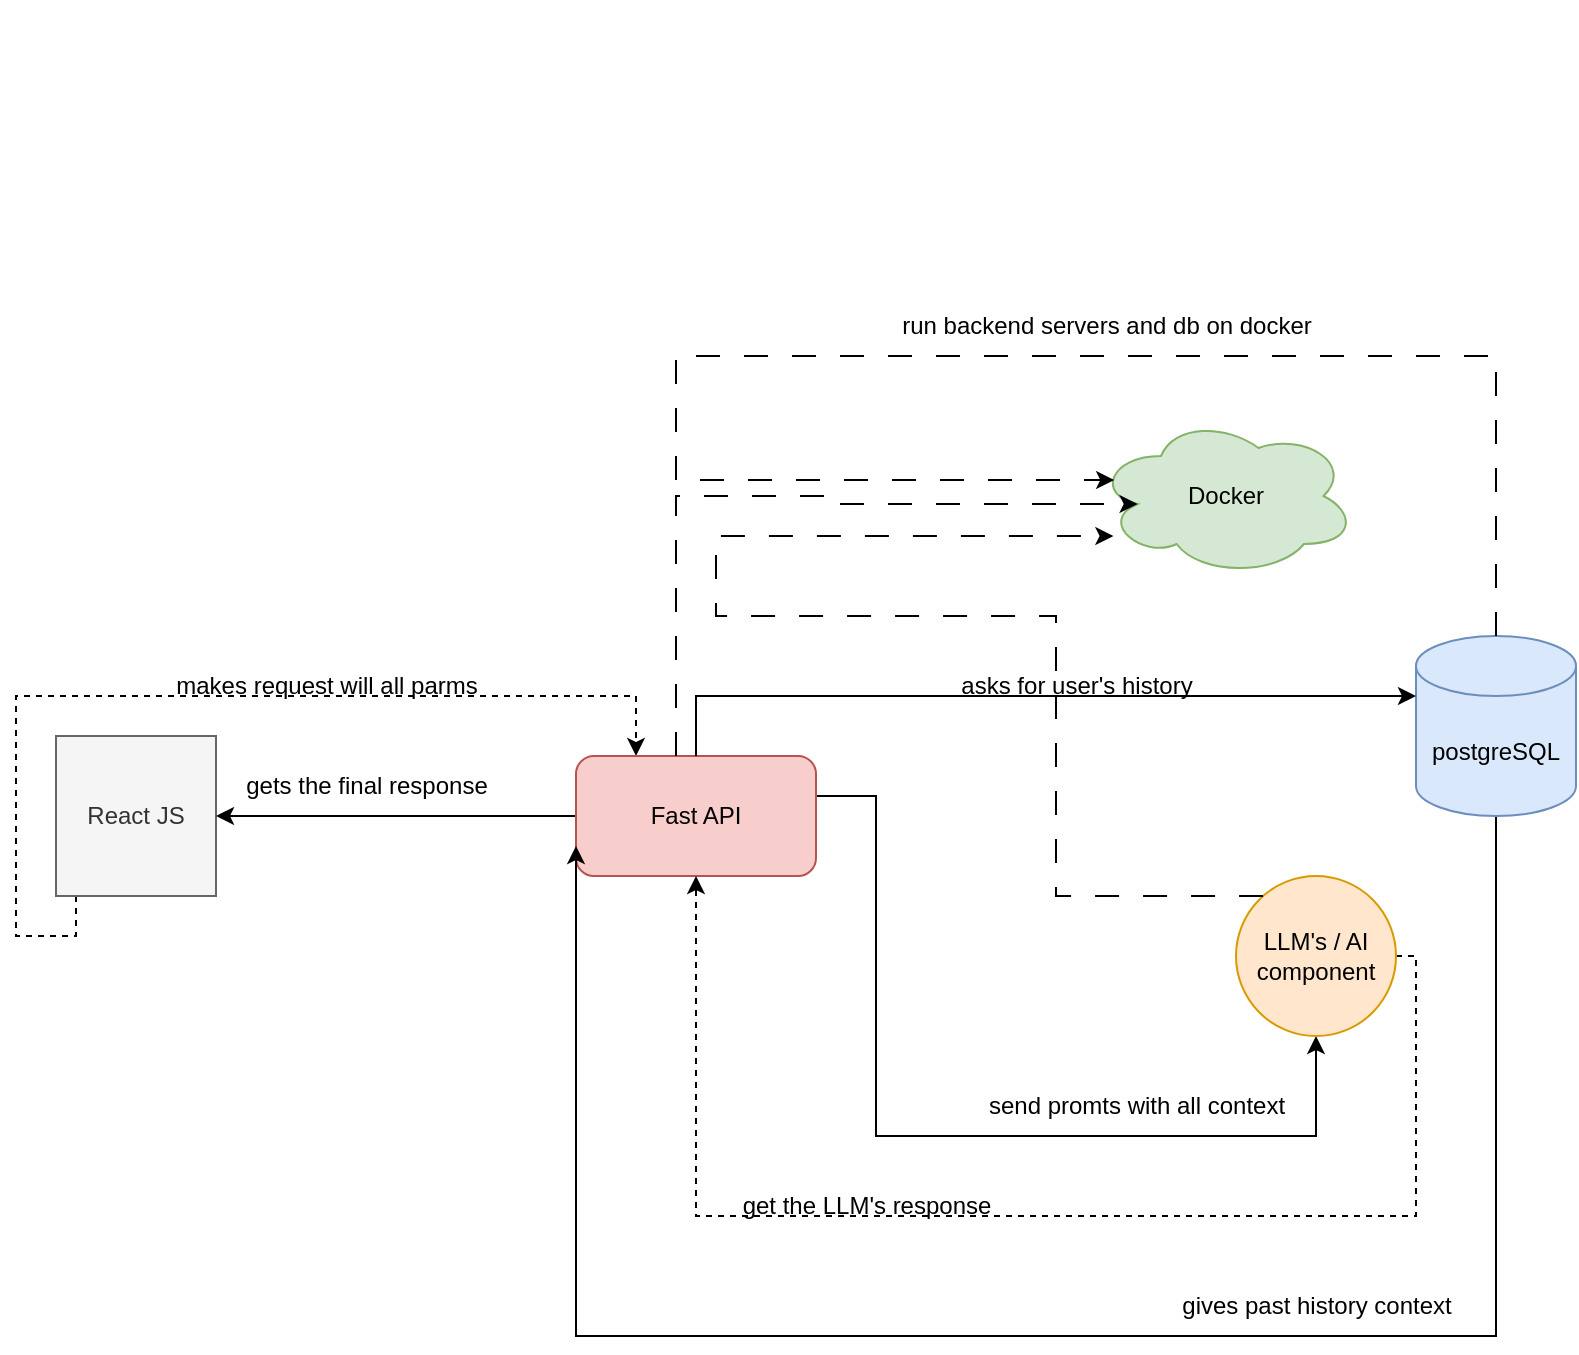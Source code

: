 <mxfile version="26.1.0">
  <diagram name="Page-1" id="DrakwmmYgBWbHN1CZ336">
    <mxGraphModel dx="708" dy="852" grid="1" gridSize="10" guides="1" tooltips="1" connect="1" arrows="1" fold="1" page="1" pageScale="1" pageWidth="850" pageHeight="1100" math="0" shadow="0">
      <root>
        <mxCell id="0" />
        <mxCell id="1" parent="0" />
        <mxCell id="8" value="" style="whiteSpace=wrap;strokeWidth=2;" parent="1" vertex="1">
          <mxGeometry x="1340" y="73" width="320" as="geometry" />
        </mxCell>
        <mxCell id="16" value="" style="curved=1;dashed=1;dashPattern=2 3;startArrow=none;endArrow=none;exitX=1;exitY=0.25;entryX=-Infinity;entryY=Infinity;" parent="1" target="7" edge="1">
          <mxGeometry relative="1" as="geometry">
            <Array as="points">
              <mxPoint x="1464" y="55" />
            </Array>
            <mxPoint x="1296.0" y="68.5" as="sourcePoint" />
          </mxGeometry>
        </mxCell>
        <mxCell id="17" value="Hosted on Cloud" style="curved=1;dashed=1;dashPattern=2 3;startArrow=none;endArrow=none;exitX=-Infinity;exitY=Infinity;entryX=0.5;entryY=1;entryDx=0;entryDy=0;" parent="1" source="7" edge="1">
          <mxGeometry x="NaN" y="NaN" relative="1" as="geometry">
            <Array as="points">
              <mxPoint x="1574" y="55" />
              <mxPoint x="1310" y="160" />
            </Array>
            <mxPoint x="1223" y="109.0" as="targetPoint" />
            <mxPoint x="NaN" y="NaN" as="offset" />
          </mxGeometry>
        </mxCell>
        <mxCell id="18" value="" style="curved=1;dashed=1;dashPattern=2 3;startArrow=none;endArrow=block;exitX=-Infinity;exitY=-Infinity;entryX=1;entryY=0.73;" parent="1" source="8" edge="1">
          <mxGeometry relative="1" as="geometry">
            <Array as="points">
              <mxPoint x="1574" y="90" />
              <mxPoint x="1464" y="90" />
            </Array>
            <mxPoint x="1296.0" y="94.42" as="targetPoint" />
          </mxGeometry>
        </mxCell>
        <mxCell id="I4K8bUHMyf54yhRjTl9c-51" style="edgeStyle=orthogonalEdgeStyle;rounded=0;orthogonalLoop=1;jettySize=auto;html=1;exitX=0.5;exitY=1;exitDx=0;exitDy=0;entryX=0.25;entryY=0;entryDx=0;entryDy=0;dashed=1;" edge="1" parent="1" source="I4K8bUHMyf54yhRjTl9c-19" target="I4K8bUHMyf54yhRjTl9c-20">
          <mxGeometry relative="1" as="geometry">
            <Array as="points">
              <mxPoint x="1060" y="520" />
              <mxPoint x="1060" y="540" />
              <mxPoint x="1030" y="540" />
              <mxPoint x="1030" y="420" />
              <mxPoint x="1340" y="420" />
            </Array>
          </mxGeometry>
        </mxCell>
        <mxCell id="I4K8bUHMyf54yhRjTl9c-19" value="React JS" style="whiteSpace=wrap;html=1;aspect=fixed;fillColor=#f5f5f5;fontColor=#333333;strokeColor=#666666;" vertex="1" parent="1">
          <mxGeometry x="1050" y="440" width="80" height="80" as="geometry" />
        </mxCell>
        <mxCell id="I4K8bUHMyf54yhRjTl9c-21" style="edgeStyle=orthogonalEdgeStyle;rounded=0;orthogonalLoop=1;jettySize=auto;html=1;exitX=0;exitY=0.5;exitDx=0;exitDy=0;" edge="1" parent="1" source="I4K8bUHMyf54yhRjTl9c-20" target="I4K8bUHMyf54yhRjTl9c-19">
          <mxGeometry relative="1" as="geometry" />
        </mxCell>
        <mxCell id="I4K8bUHMyf54yhRjTl9c-31" style="edgeStyle=orthogonalEdgeStyle;rounded=0;orthogonalLoop=1;jettySize=auto;html=1;" edge="1" parent="1" source="I4K8bUHMyf54yhRjTl9c-20" target="I4K8bUHMyf54yhRjTl9c-23">
          <mxGeometry relative="1" as="geometry">
            <Array as="points">
              <mxPoint x="1460" y="470" />
              <mxPoint x="1460" y="640" />
              <mxPoint x="1680" y="640" />
            </Array>
          </mxGeometry>
        </mxCell>
        <mxCell id="I4K8bUHMyf54yhRjTl9c-20" value="Fast API" style="rounded=1;whiteSpace=wrap;html=1;fillColor=#f8cecc;strokeColor=#b85450;" vertex="1" parent="1">
          <mxGeometry x="1310" y="450" width="120" height="60" as="geometry" />
        </mxCell>
        <mxCell id="I4K8bUHMyf54yhRjTl9c-45" style="edgeStyle=orthogonalEdgeStyle;rounded=0;orthogonalLoop=1;jettySize=auto;html=1;exitX=0.5;exitY=1;exitDx=0;exitDy=0;exitPerimeter=0;entryX=0;entryY=0.75;entryDx=0;entryDy=0;" edge="1" parent="1" source="I4K8bUHMyf54yhRjTl9c-22" target="I4K8bUHMyf54yhRjTl9c-20">
          <mxGeometry relative="1" as="geometry">
            <Array as="points">
              <mxPoint x="1770" y="740" />
              <mxPoint x="1310" y="740" />
            </Array>
          </mxGeometry>
        </mxCell>
        <mxCell id="I4K8bUHMyf54yhRjTl9c-22" value="postgreSQL" style="shape=cylinder3;whiteSpace=wrap;html=1;boundedLbl=1;backgroundOutline=1;size=15;fillColor=#dae8fc;strokeColor=#6c8ebf;" vertex="1" parent="1">
          <mxGeometry x="1730" y="390" width="80" height="90" as="geometry" />
        </mxCell>
        <mxCell id="I4K8bUHMyf54yhRjTl9c-41" style="edgeStyle=orthogonalEdgeStyle;rounded=0;orthogonalLoop=1;jettySize=auto;html=1;exitX=1;exitY=0.5;exitDx=0;exitDy=0;entryX=0.5;entryY=1;entryDx=0;entryDy=0;dashed=1;" edge="1" parent="1" source="I4K8bUHMyf54yhRjTl9c-23" target="I4K8bUHMyf54yhRjTl9c-20">
          <mxGeometry relative="1" as="geometry">
            <Array as="points">
              <mxPoint x="1730" y="550" />
              <mxPoint x="1730" y="680" />
              <mxPoint x="1370" y="680" />
            </Array>
          </mxGeometry>
        </mxCell>
        <mxCell id="I4K8bUHMyf54yhRjTl9c-23" value="LLM&#39;s / AI component" style="ellipse;whiteSpace=wrap;html=1;aspect=fixed;fillColor=#ffe6cc;strokeColor=#d79b00;" vertex="1" parent="1">
          <mxGeometry x="1640" y="510" width="80" height="80" as="geometry" />
        </mxCell>
        <mxCell id="I4K8bUHMyf54yhRjTl9c-25" value="Docker" style="ellipse;shape=cloud;whiteSpace=wrap;html=1;fillColor=#d5e8d4;strokeColor=#82b366;" vertex="1" parent="1">
          <mxGeometry x="1570" y="280" width="130" height="80" as="geometry" />
        </mxCell>
        <mxCell id="I4K8bUHMyf54yhRjTl9c-27" style="edgeStyle=orthogonalEdgeStyle;rounded=0;orthogonalLoop=1;jettySize=auto;html=1;entryX=0.16;entryY=0.55;entryDx=0;entryDy=0;entryPerimeter=0;dashed=1;dashPattern=12 12;" edge="1" parent="1" source="I4K8bUHMyf54yhRjTl9c-20" target="I4K8bUHMyf54yhRjTl9c-25">
          <mxGeometry relative="1" as="geometry">
            <Array as="points">
              <mxPoint x="1360" y="320" />
              <mxPoint x="1439" y="320" />
            </Array>
          </mxGeometry>
        </mxCell>
        <mxCell id="I4K8bUHMyf54yhRjTl9c-29" style="edgeStyle=orthogonalEdgeStyle;rounded=0;orthogonalLoop=1;jettySize=auto;html=1;dashed=1;dashPattern=12 12;" edge="1" parent="1" source="I4K8bUHMyf54yhRjTl9c-23" target="I4K8bUHMyf54yhRjTl9c-25">
          <mxGeometry relative="1" as="geometry">
            <mxPoint x="1440" y="320" as="targetPoint" />
            <Array as="points">
              <mxPoint x="1550" y="520" />
              <mxPoint x="1550" y="380" />
              <mxPoint x="1380" y="380" />
              <mxPoint x="1380" y="340" />
            </Array>
          </mxGeometry>
        </mxCell>
        <mxCell id="I4K8bUHMyf54yhRjTl9c-32" value="send promts with all context" style="text;html=1;align=center;verticalAlign=middle;resizable=0;points=[];autosize=1;strokeColor=none;fillColor=none;" vertex="1" parent="1">
          <mxGeometry x="1505" y="610" width="170" height="30" as="geometry" />
        </mxCell>
        <mxCell id="I4K8bUHMyf54yhRjTl9c-34" value="gives past history context" style="text;html=1;align=center;verticalAlign=middle;resizable=0;points=[];autosize=1;strokeColor=none;fillColor=none;" vertex="1" parent="1">
          <mxGeometry x="1600" y="710" width="160" height="30" as="geometry" />
        </mxCell>
        <mxCell id="I4K8bUHMyf54yhRjTl9c-37" value="run backend servers and db on docker" style="text;html=1;align=center;verticalAlign=middle;resizable=0;points=[];autosize=1;strokeColor=none;fillColor=none;" vertex="1" parent="1">
          <mxGeometry x="1460" y="220" width="230" height="30" as="geometry" />
        </mxCell>
        <mxCell id="I4K8bUHMyf54yhRjTl9c-42" value="get the LLM&#39;s response" style="text;html=1;align=center;verticalAlign=middle;resizable=0;points=[];autosize=1;strokeColor=none;fillColor=none;" vertex="1" parent="1">
          <mxGeometry x="1380" y="660" width="150" height="30" as="geometry" />
        </mxCell>
        <mxCell id="I4K8bUHMyf54yhRjTl9c-47" style="edgeStyle=orthogonalEdgeStyle;rounded=0;orthogonalLoop=1;jettySize=auto;html=1;entryX=0;entryY=0;entryDx=0;entryDy=30;entryPerimeter=0;" edge="1" parent="1" source="I4K8bUHMyf54yhRjTl9c-20" target="I4K8bUHMyf54yhRjTl9c-22">
          <mxGeometry relative="1" as="geometry">
            <Array as="points">
              <mxPoint x="1370" y="420" />
              <mxPoint x="1710" y="420" />
            </Array>
          </mxGeometry>
        </mxCell>
        <mxCell id="I4K8bUHMyf54yhRjTl9c-48" value="asks for user&#39;s history" style="text;html=1;align=center;verticalAlign=middle;resizable=0;points=[];autosize=1;strokeColor=none;fillColor=none;" vertex="1" parent="1">
          <mxGeometry x="1490" y="400" width="140" height="30" as="geometry" />
        </mxCell>
        <mxCell id="I4K8bUHMyf54yhRjTl9c-50" value="gets the final response" style="text;html=1;align=center;verticalAlign=middle;resizable=0;points=[];autosize=1;strokeColor=none;fillColor=none;" vertex="1" parent="1">
          <mxGeometry x="1135" y="450" width="140" height="30" as="geometry" />
        </mxCell>
        <mxCell id="I4K8bUHMyf54yhRjTl9c-52" value="makes request will all parms" style="text;html=1;align=center;verticalAlign=middle;resizable=0;points=[];autosize=1;strokeColor=none;fillColor=none;" vertex="1" parent="1">
          <mxGeometry x="1100" y="400" width="170" height="30" as="geometry" />
        </mxCell>
        <mxCell id="I4K8bUHMyf54yhRjTl9c-53" style="edgeStyle=orthogonalEdgeStyle;rounded=0;orthogonalLoop=1;jettySize=auto;html=1;exitX=0.5;exitY=0;exitDx=0;exitDy=0;exitPerimeter=0;entryX=0.07;entryY=0.4;entryDx=0;entryDy=0;entryPerimeter=0;dashed=1;dashPattern=12 12;" edge="1" parent="1" source="I4K8bUHMyf54yhRjTl9c-22" target="I4K8bUHMyf54yhRjTl9c-25">
          <mxGeometry relative="1" as="geometry">
            <Array as="points">
              <mxPoint x="1770" y="250" />
              <mxPoint x="1360" y="250" />
              <mxPoint x="1360" y="312" />
            </Array>
          </mxGeometry>
        </mxCell>
      </root>
    </mxGraphModel>
  </diagram>
</mxfile>
